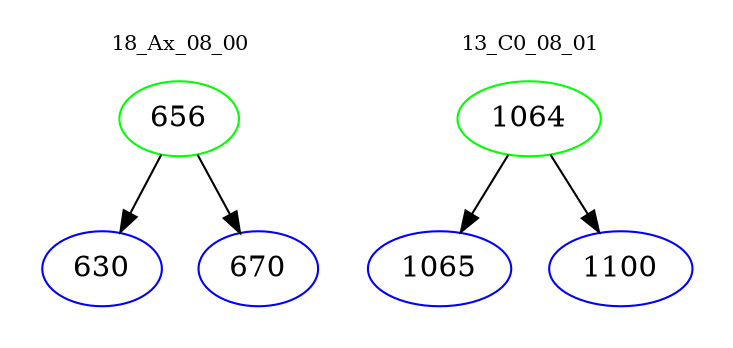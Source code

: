 digraph{
subgraph cluster_0 {
color = white
label = "18_Ax_08_00";
fontsize=10;
T0_656 [label="656", color="green"]
T0_656 -> T0_630 [color="black"]
T0_630 [label="630", color="blue"]
T0_656 -> T0_670 [color="black"]
T0_670 [label="670", color="blue"]
}
subgraph cluster_1 {
color = white
label = "13_C0_08_01";
fontsize=10;
T1_1064 [label="1064", color="green"]
T1_1064 -> T1_1065 [color="black"]
T1_1065 [label="1065", color="blue"]
T1_1064 -> T1_1100 [color="black"]
T1_1100 [label="1100", color="blue"]
}
}

